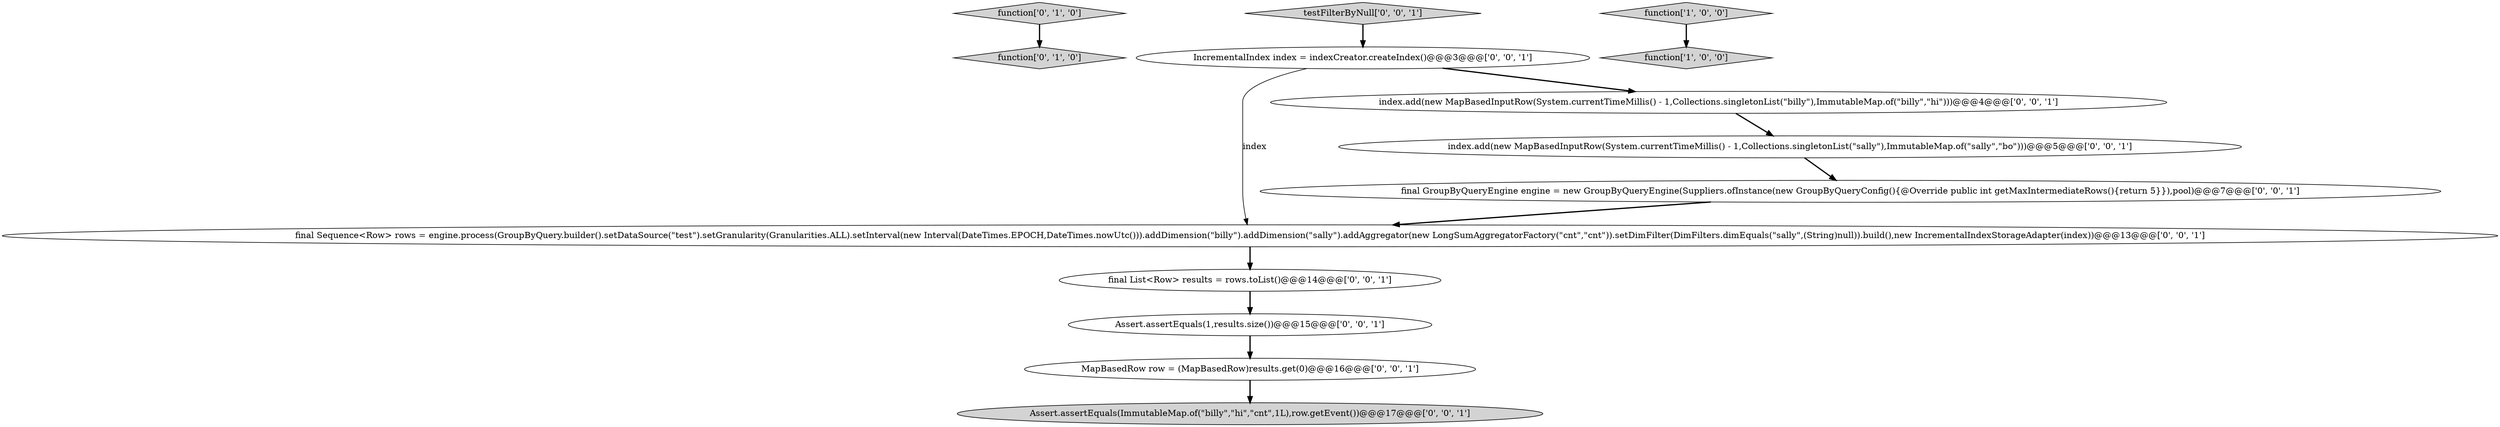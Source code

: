 digraph {
3 [style = filled, label = "function['0', '1', '0']", fillcolor = lightgray, shape = diamond image = "AAA0AAABBB2BBB"];
7 [style = filled, label = "IncrementalIndex index = indexCreator.createIndex()@@@3@@@['0', '0', '1']", fillcolor = white, shape = ellipse image = "AAA0AAABBB3BBB"];
6 [style = filled, label = "final GroupByQueryEngine engine = new GroupByQueryEngine(Suppliers.ofInstance(new GroupByQueryConfig(){@Override public int getMaxIntermediateRows(){return 5}}),pool)@@@7@@@['0', '0', '1']", fillcolor = white, shape = ellipse image = "AAA0AAABBB3BBB"];
8 [style = filled, label = "final Sequence<Row> rows = engine.process(GroupByQuery.builder().setDataSource(\"test\").setGranularity(Granularities.ALL).setInterval(new Interval(DateTimes.EPOCH,DateTimes.nowUtc())).addDimension(\"billy\").addDimension(\"sally\").addAggregator(new LongSumAggregatorFactory(\"cnt\",\"cnt\")).setDimFilter(DimFilters.dimEquals(\"sally\",(String)null)).build(),new IncrementalIndexStorageAdapter(index))@@@13@@@['0', '0', '1']", fillcolor = white, shape = ellipse image = "AAA0AAABBB3BBB"];
0 [style = filled, label = "function['1', '0', '0']", fillcolor = lightgray, shape = diamond image = "AAA0AAABBB1BBB"];
10 [style = filled, label = "testFilterByNull['0', '0', '1']", fillcolor = lightgray, shape = diamond image = "AAA0AAABBB3BBB"];
4 [style = filled, label = "index.add(new MapBasedInputRow(System.currentTimeMillis() - 1,Collections.singletonList(\"billy\"),ImmutableMap.of(\"billy\",\"hi\")))@@@4@@@['0', '0', '1']", fillcolor = white, shape = ellipse image = "AAA0AAABBB3BBB"];
11 [style = filled, label = "index.add(new MapBasedInputRow(System.currentTimeMillis() - 1,Collections.singletonList(\"sally\"),ImmutableMap.of(\"sally\",\"bo\")))@@@5@@@['0', '0', '1']", fillcolor = white, shape = ellipse image = "AAA0AAABBB3BBB"];
12 [style = filled, label = "final List<Row> results = rows.toList()@@@14@@@['0', '0', '1']", fillcolor = white, shape = ellipse image = "AAA0AAABBB3BBB"];
5 [style = filled, label = "MapBasedRow row = (MapBasedRow)results.get(0)@@@16@@@['0', '0', '1']", fillcolor = white, shape = ellipse image = "AAA0AAABBB3BBB"];
13 [style = filled, label = "Assert.assertEquals(ImmutableMap.of(\"billy\",\"hi\",\"cnt\",1L),row.getEvent())@@@17@@@['0', '0', '1']", fillcolor = lightgray, shape = ellipse image = "AAA0AAABBB3BBB"];
9 [style = filled, label = "Assert.assertEquals(1,results.size())@@@15@@@['0', '0', '1']", fillcolor = white, shape = ellipse image = "AAA0AAABBB3BBB"];
1 [style = filled, label = "function['1', '0', '0']", fillcolor = lightgray, shape = diamond image = "AAA0AAABBB1BBB"];
2 [style = filled, label = "function['0', '1', '0']", fillcolor = lightgray, shape = diamond image = "AAA0AAABBB2BBB"];
9->5 [style = bold, label=""];
1->0 [style = bold, label=""];
7->4 [style = bold, label=""];
3->2 [style = bold, label=""];
4->11 [style = bold, label=""];
12->9 [style = bold, label=""];
7->8 [style = solid, label="index"];
10->7 [style = bold, label=""];
8->12 [style = bold, label=""];
6->8 [style = bold, label=""];
11->6 [style = bold, label=""];
5->13 [style = bold, label=""];
}
